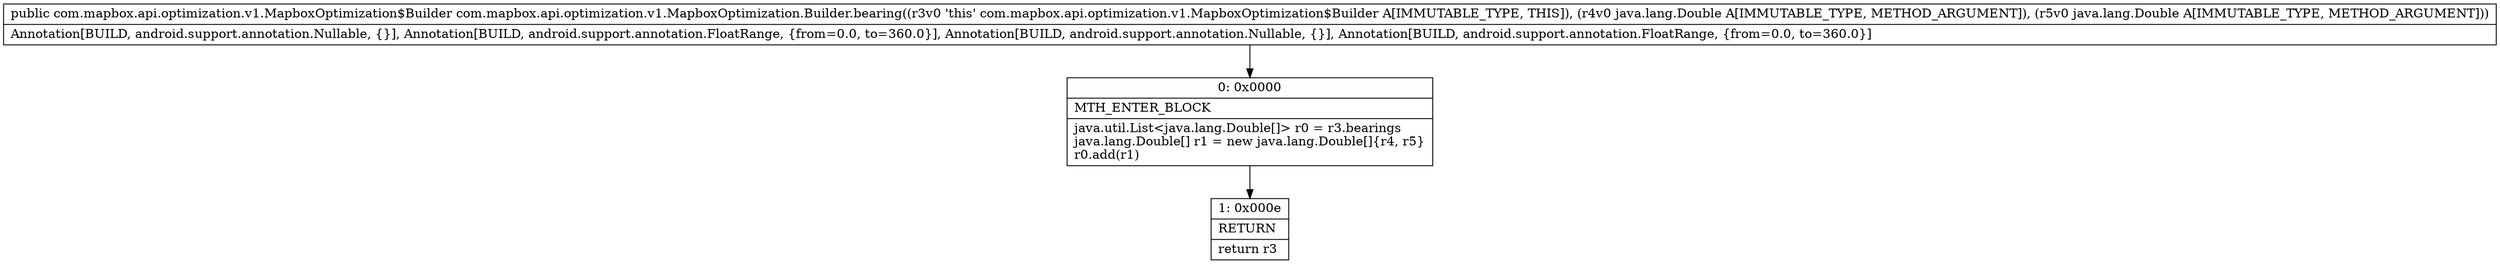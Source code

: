 digraph "CFG forcom.mapbox.api.optimization.v1.MapboxOptimization.Builder.bearing(Ljava\/lang\/Double;Ljava\/lang\/Double;)Lcom\/mapbox\/api\/optimization\/v1\/MapboxOptimization$Builder;" {
Node_0 [shape=record,label="{0\:\ 0x0000|MTH_ENTER_BLOCK\l|java.util.List\<java.lang.Double[]\> r0 = r3.bearings\ljava.lang.Double[] r1 = new java.lang.Double[]\{r4, r5\}\lr0.add(r1)\l}"];
Node_1 [shape=record,label="{1\:\ 0x000e|RETURN\l|return r3\l}"];
MethodNode[shape=record,label="{public com.mapbox.api.optimization.v1.MapboxOptimization$Builder com.mapbox.api.optimization.v1.MapboxOptimization.Builder.bearing((r3v0 'this' com.mapbox.api.optimization.v1.MapboxOptimization$Builder A[IMMUTABLE_TYPE, THIS]), (r4v0 java.lang.Double A[IMMUTABLE_TYPE, METHOD_ARGUMENT]), (r5v0 java.lang.Double A[IMMUTABLE_TYPE, METHOD_ARGUMENT]))  | Annotation[BUILD, android.support.annotation.Nullable, \{\}], Annotation[BUILD, android.support.annotation.FloatRange, \{from=0.0, to=360.0\}], Annotation[BUILD, android.support.annotation.Nullable, \{\}], Annotation[BUILD, android.support.annotation.FloatRange, \{from=0.0, to=360.0\}]\l}"];
MethodNode -> Node_0;
Node_0 -> Node_1;
}

